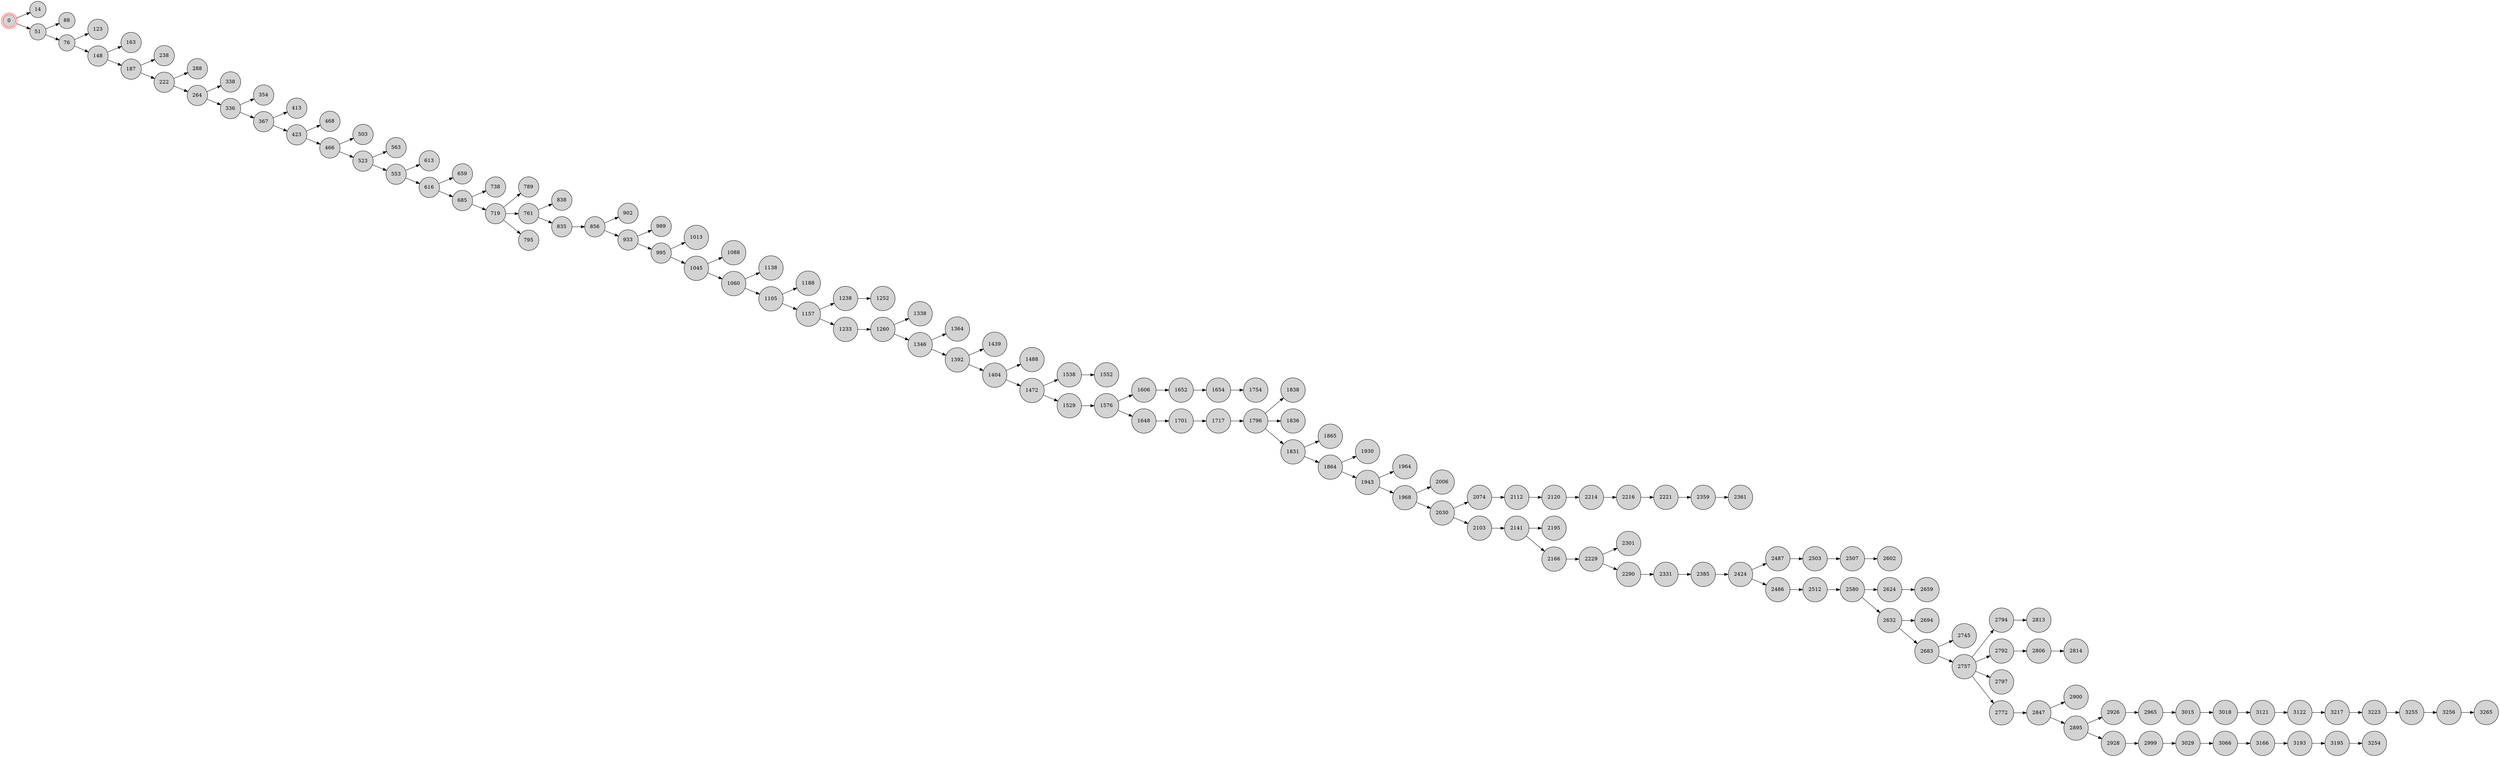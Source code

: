 digraph BlockchainTree {
    rankdir=LR;
    node [shape=circle, style=filled, fillcolor=lightgray];

    0 [shape=doublecircle, color=red];
    0 -> 14;
    0 -> 51;
    51 -> 88;
    51 -> 76;
    76 -> 123;
    76 -> 148;
    148 -> 163;
    148 -> 187;
    187 -> 238;
    187 -> 222;
    222 -> 288;
    222 -> 264;
    264 -> 338;
    264 -> 336;
    336 -> 354;
    336 -> 367;
    367 -> 413;
    367 -> 423;
    423 -> 468;
    423 -> 466;
    466 -> 503;
    466 -> 523;
    523 -> 563;
    523 -> 553;
    553 -> 613;
    553 -> 616;
    616 -> 659;
    616 -> 685;
    685 -> 738;
    685 -> 719;
    719 -> 789;
    719 -> 761;
    761 -> 838;
    719 -> 795;
    761 -> 835;
    835 -> 856;
    856 -> 902;
    856 -> 933;
    933 -> 989;
    933 -> 995;
    995 -> 1013;
    995 -> 1045;
    1045 -> 1088;
    1045 -> 1060;
    1060 -> 1138;
    1060 -> 1105;
    1105 -> 1188;
    1105 -> 1157;
    1157 -> 1238;
    1238 -> 1252;
    1157 -> 1233;
    1233 -> 1260;
    1260 -> 1338;
    1260 -> 1346;
    1346 -> 1364;
    1346 -> 1392;
    1392 -> 1439;
    1392 -> 1404;
    1404 -> 1488;
    1404 -> 1472;
    1472 -> 1538;
    1538 -> 1552;
    1472 -> 1529;
    1529 -> 1576;
    1576 -> 1606;
    1606 -> 1652;
    1652 -> 1654;
    1576 -> 1648;
    1648 -> 1701;
    1654 -> 1754;
    1701 -> 1717;
    1717 -> 1796;
    1796 -> 1838;
    1796 -> 1836;
    1796 -> 1831;
    1831 -> 1865;
    1831 -> 1864;
    1864 -> 1930;
    1864 -> 1943;
    1943 -> 1964;
    1943 -> 1968;
    1968 -> 2006;
    1968 -> 2030;
    2030 -> 2074;
    2074 -> 2112;
    2112 -> 2120;
    2030 -> 2103;
    2103 -> 2141;
    2141 -> 2195;
    2120 -> 2214;
    2214 -> 2216;
    2216 -> 2221;
    2141 -> 2166;
    2166 -> 2229;
    2229 -> 2301;
    2229 -> 2290;
    2221 -> 2359;
    2359 -> 2361;
    2290 -> 2331;
    2331 -> 2385;
    2385 -> 2424;
    2424 -> 2487;
    2487 -> 2503;
    2503 -> 2507;
    2424 -> 2486;
    2486 -> 2512;
    2507 -> 2602;
    2512 -> 2580;
    2580 -> 2624;
    2580 -> 2632;
    2632 -> 2694;
    2624 -> 2659;
    2632 -> 2683;
    2683 -> 2745;
    2683 -> 2757;
    2757 -> 2794;
    2757 -> 2792;
    2794 -> 2813;
    2792 -> 2806;
    2757 -> 2797;
    2806 -> 2814;
    2757 -> 2772;
    2772 -> 2847;
    2847 -> 2900;
    2847 -> 2895;
    2895 -> 2926;
    2926 -> 2965;
    2895 -> 2928;
    2965 -> 3015;
    3015 -> 3018;
    2928 -> 2999;
    2999 -> 3029;
    3018 -> 3121;
    3121 -> 3122;
    3029 -> 3066;
    3066 -> 3166;
    3166 -> 3193;
    3122 -> 3217;
    3217 -> 3223;
    3193 -> 3195;
    3223 -> 3255;
    3255 -> 3256;
    3256 -> 3265;
    3195 -> 3254;
}
